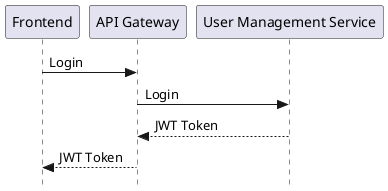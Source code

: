 @startuml

participant frontend as "Frontend"
participant api_gateway as "API Gateway"
participant user_management_service as "User Management Service"

skinparam style strictuml

frontend -> api_gateway : Login
api_gateway -> user_management_service : Login
user_management_service --> api_gateway : JWT Token
api_gateway --> frontend : JWT Token

@enduml